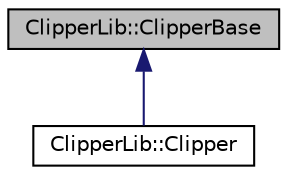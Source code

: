 digraph "ClipperLib::ClipperBase"
{
  edge [fontname="Helvetica",fontsize="10",labelfontname="Helvetica",labelfontsize="10"];
  node [fontname="Helvetica",fontsize="10",shape=record];
  Node1 [label="ClipperLib::ClipperBase",height=0.2,width=0.4,color="black", fillcolor="grey75", style="filled", fontcolor="black"];
  Node1 -> Node2 [dir="back",color="midnightblue",fontsize="10",style="solid",fontname="Helvetica"];
  Node2 [label="ClipperLib::Clipper",height=0.2,width=0.4,color="black", fillcolor="white", style="filled",URL="$class_clipper_lib_1_1_clipper.html"];
}

